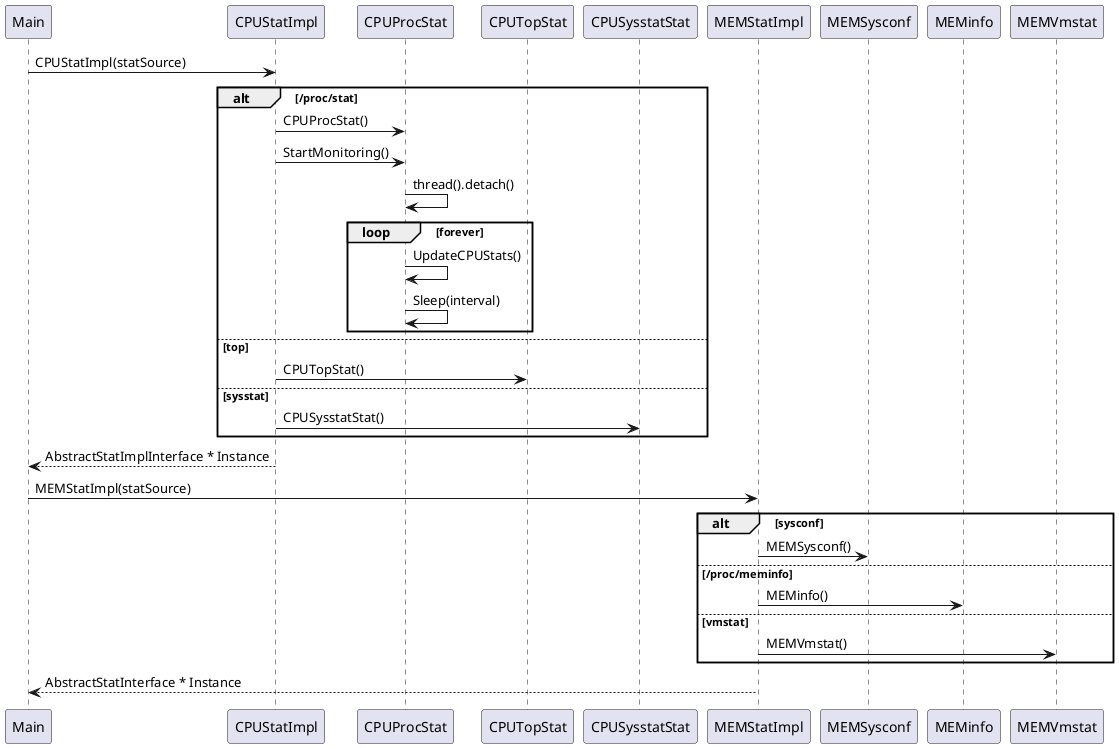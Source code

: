 @startuml
Main -> CPUStatImpl: CPUStatImpl(statSource)
alt /proc/stat
    CPUStatImpl -> CPUProcStat: CPUProcStat()
    CPUStatImpl -> CPUProcStat: StartMonitoring()
    CPUProcStat -> CPUProcStat: thread().detach()
    loop forever
    CPUProcStat -> CPUProcStat: UpdateCPUStats()
    CPUProcStat -> CPUProcStat: Sleep(interval)
    end
else top
    CPUStatImpl -> CPUTopStat: CPUTopStat()
else sysstat
    CPUStatImpl -> CPUSysstatStat: CPUSysstatStat()
end
CPUStatImpl --> Main: AbstractStatImplInterface * Instance

Main -> MEMStatImpl: MEMStatImpl(statSource)
alt sysconf
    MEMStatImpl -> MEMSysconf: MEMSysconf()
else /proc/meminfo
    MEMStatImpl -> MEMinfo: MEMinfo()
else vmstat
    MEMStatImpl -> MEMVmstat: MEMVmstat()
end
MEMStatImpl --> Main: AbstractStatInterface * Instance

@enduml